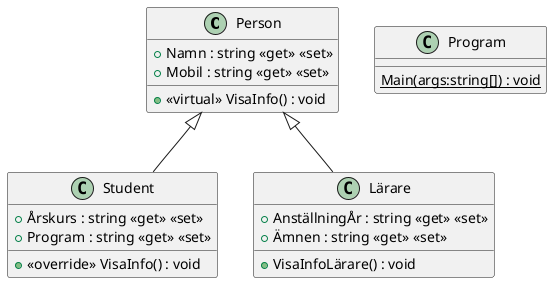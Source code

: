 @startuml
class Person {
    + Namn : string <<get>> <<set>>
    + Mobil : string <<get>> <<set>>
    + <<virtual>> VisaInfo() : void
}
class Student {
    + Årskurs : string <<get>> <<set>>
    + Program : string <<get>> <<set>>
    + <<override>> VisaInfo() : void
}
class Lärare {
    + AnställningÅr : string <<get>> <<set>>
    + Ämnen : string <<get>> <<set>>
    + VisaInfoLärare() : void
}
class Program {
    {static} Main(args:string[]) : void
}
Person <|-- Student
Person <|-- Lärare
@enduml
